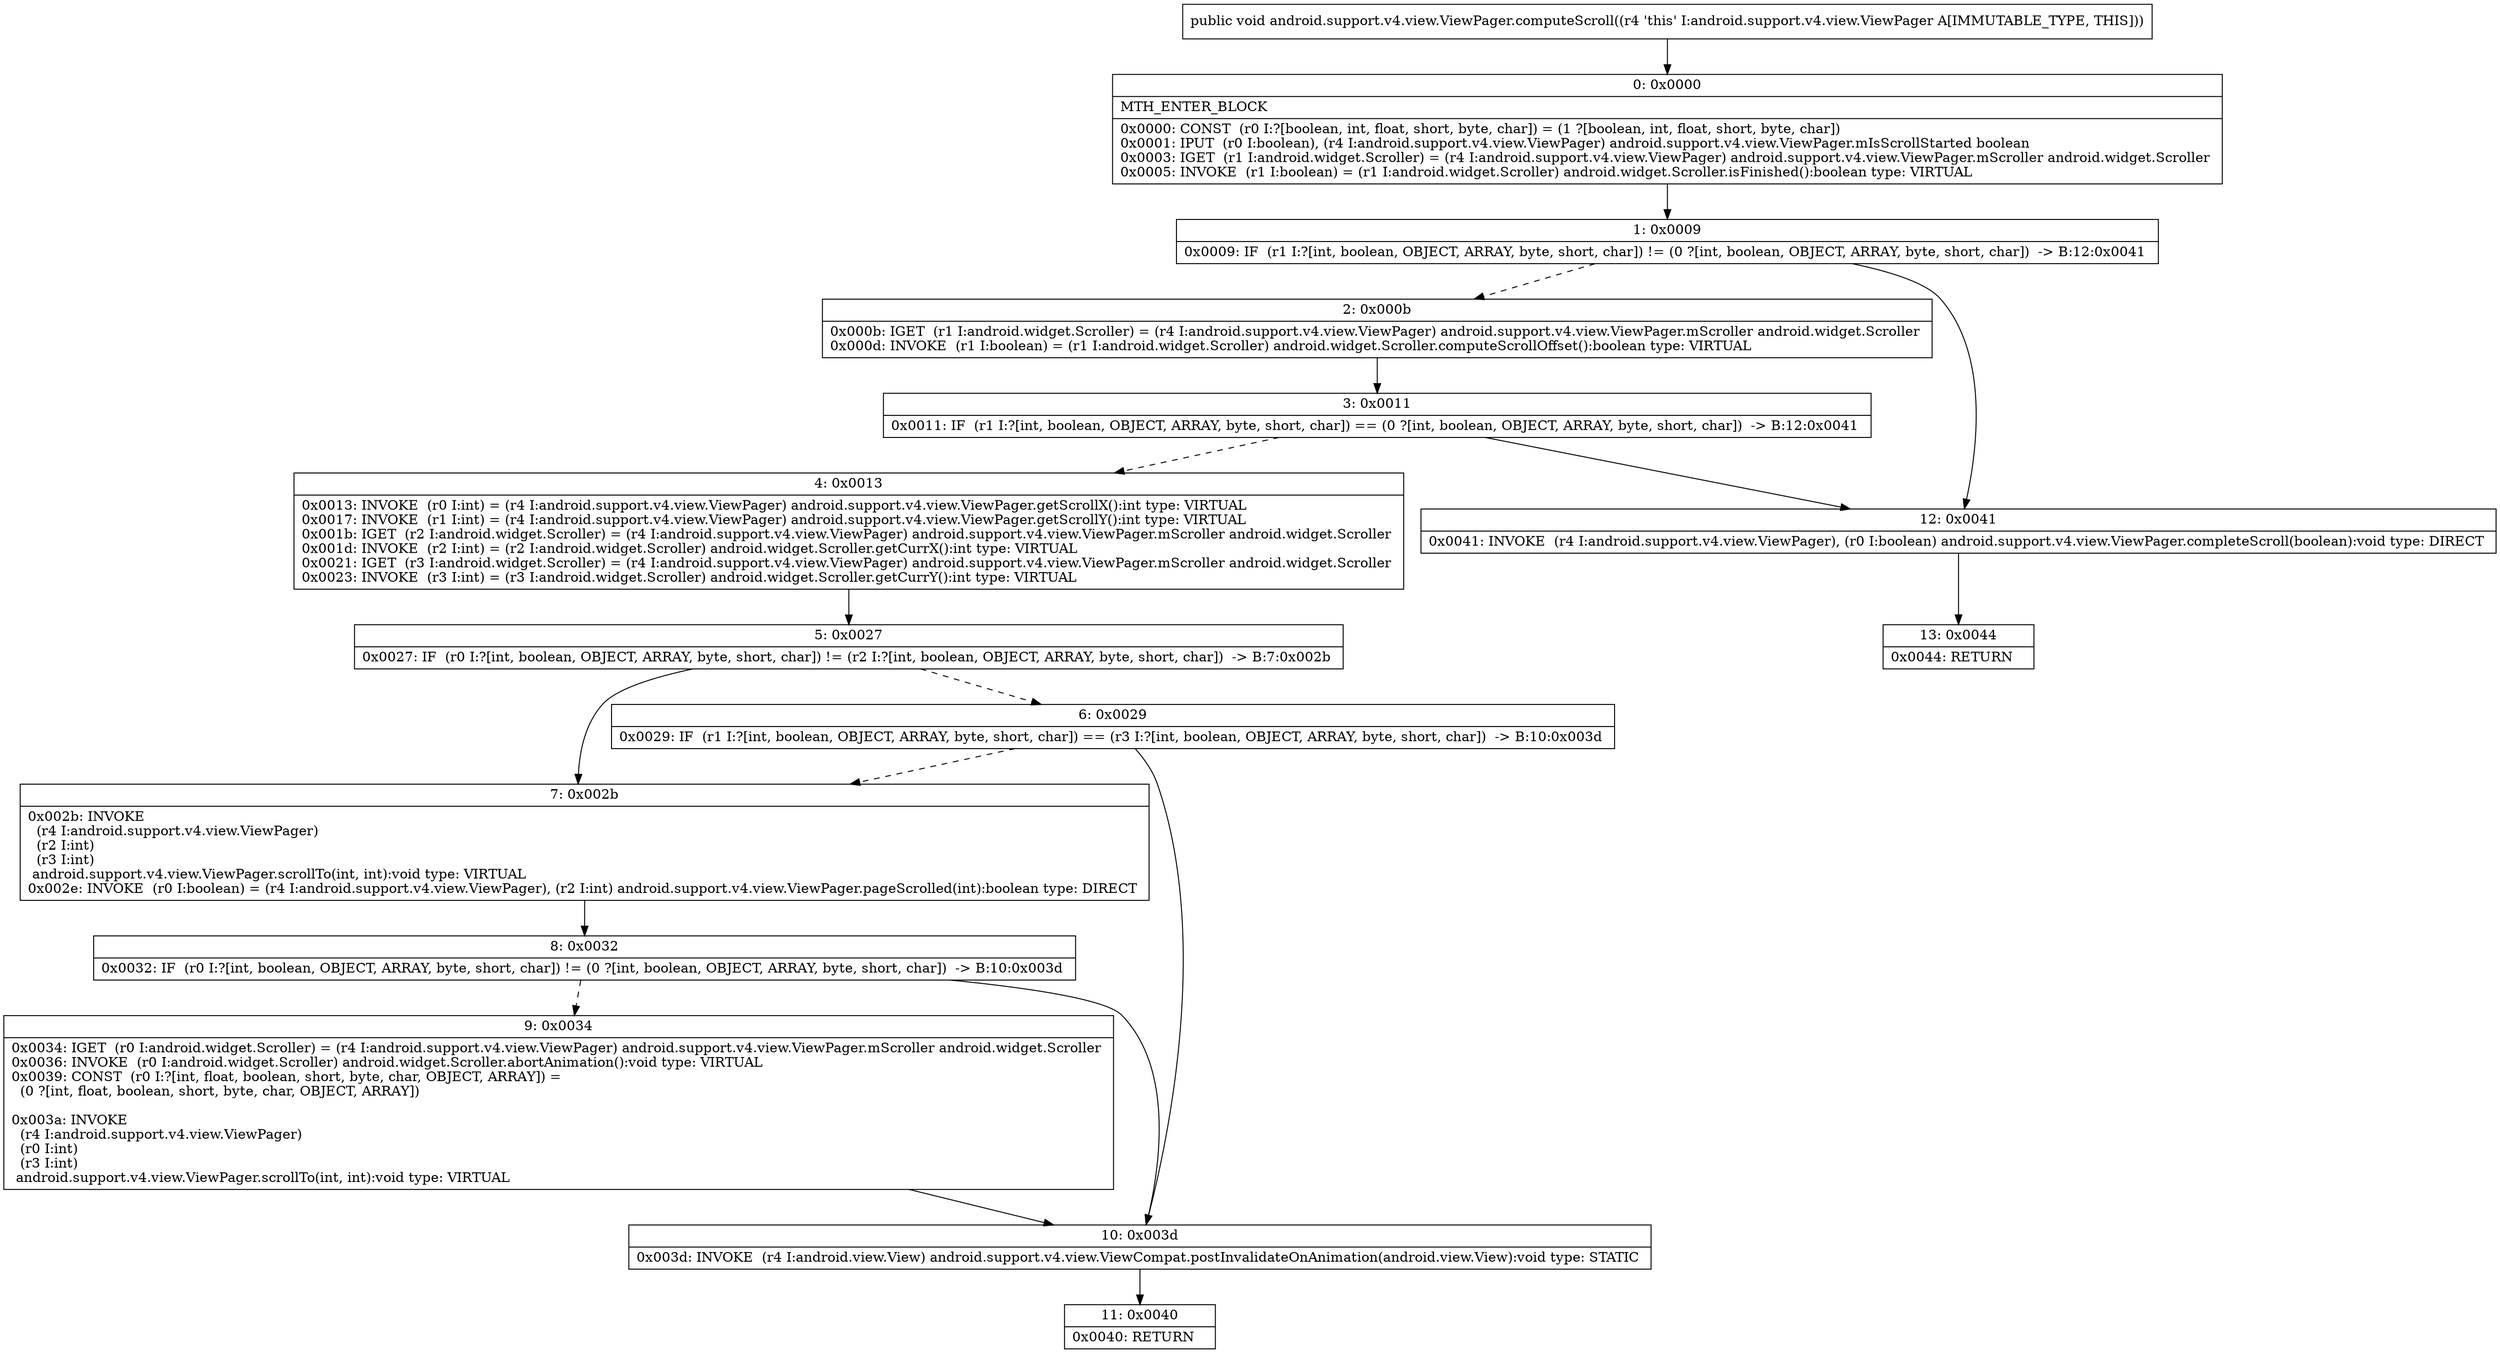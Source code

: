 digraph "CFG forandroid.support.v4.view.ViewPager.computeScroll()V" {
Node_0 [shape=record,label="{0\:\ 0x0000|MTH_ENTER_BLOCK\l|0x0000: CONST  (r0 I:?[boolean, int, float, short, byte, char]) = (1 ?[boolean, int, float, short, byte, char]) \l0x0001: IPUT  (r0 I:boolean), (r4 I:android.support.v4.view.ViewPager) android.support.v4.view.ViewPager.mIsScrollStarted boolean \l0x0003: IGET  (r1 I:android.widget.Scroller) = (r4 I:android.support.v4.view.ViewPager) android.support.v4.view.ViewPager.mScroller android.widget.Scroller \l0x0005: INVOKE  (r1 I:boolean) = (r1 I:android.widget.Scroller) android.widget.Scroller.isFinished():boolean type: VIRTUAL \l}"];
Node_1 [shape=record,label="{1\:\ 0x0009|0x0009: IF  (r1 I:?[int, boolean, OBJECT, ARRAY, byte, short, char]) != (0 ?[int, boolean, OBJECT, ARRAY, byte, short, char])  \-\> B:12:0x0041 \l}"];
Node_2 [shape=record,label="{2\:\ 0x000b|0x000b: IGET  (r1 I:android.widget.Scroller) = (r4 I:android.support.v4.view.ViewPager) android.support.v4.view.ViewPager.mScroller android.widget.Scroller \l0x000d: INVOKE  (r1 I:boolean) = (r1 I:android.widget.Scroller) android.widget.Scroller.computeScrollOffset():boolean type: VIRTUAL \l}"];
Node_3 [shape=record,label="{3\:\ 0x0011|0x0011: IF  (r1 I:?[int, boolean, OBJECT, ARRAY, byte, short, char]) == (0 ?[int, boolean, OBJECT, ARRAY, byte, short, char])  \-\> B:12:0x0041 \l}"];
Node_4 [shape=record,label="{4\:\ 0x0013|0x0013: INVOKE  (r0 I:int) = (r4 I:android.support.v4.view.ViewPager) android.support.v4.view.ViewPager.getScrollX():int type: VIRTUAL \l0x0017: INVOKE  (r1 I:int) = (r4 I:android.support.v4.view.ViewPager) android.support.v4.view.ViewPager.getScrollY():int type: VIRTUAL \l0x001b: IGET  (r2 I:android.widget.Scroller) = (r4 I:android.support.v4.view.ViewPager) android.support.v4.view.ViewPager.mScroller android.widget.Scroller \l0x001d: INVOKE  (r2 I:int) = (r2 I:android.widget.Scroller) android.widget.Scroller.getCurrX():int type: VIRTUAL \l0x0021: IGET  (r3 I:android.widget.Scroller) = (r4 I:android.support.v4.view.ViewPager) android.support.v4.view.ViewPager.mScroller android.widget.Scroller \l0x0023: INVOKE  (r3 I:int) = (r3 I:android.widget.Scroller) android.widget.Scroller.getCurrY():int type: VIRTUAL \l}"];
Node_5 [shape=record,label="{5\:\ 0x0027|0x0027: IF  (r0 I:?[int, boolean, OBJECT, ARRAY, byte, short, char]) != (r2 I:?[int, boolean, OBJECT, ARRAY, byte, short, char])  \-\> B:7:0x002b \l}"];
Node_6 [shape=record,label="{6\:\ 0x0029|0x0029: IF  (r1 I:?[int, boolean, OBJECT, ARRAY, byte, short, char]) == (r3 I:?[int, boolean, OBJECT, ARRAY, byte, short, char])  \-\> B:10:0x003d \l}"];
Node_7 [shape=record,label="{7\:\ 0x002b|0x002b: INVOKE  \l  (r4 I:android.support.v4.view.ViewPager)\l  (r2 I:int)\l  (r3 I:int)\l android.support.v4.view.ViewPager.scrollTo(int, int):void type: VIRTUAL \l0x002e: INVOKE  (r0 I:boolean) = (r4 I:android.support.v4.view.ViewPager), (r2 I:int) android.support.v4.view.ViewPager.pageScrolled(int):boolean type: DIRECT \l}"];
Node_8 [shape=record,label="{8\:\ 0x0032|0x0032: IF  (r0 I:?[int, boolean, OBJECT, ARRAY, byte, short, char]) != (0 ?[int, boolean, OBJECT, ARRAY, byte, short, char])  \-\> B:10:0x003d \l}"];
Node_9 [shape=record,label="{9\:\ 0x0034|0x0034: IGET  (r0 I:android.widget.Scroller) = (r4 I:android.support.v4.view.ViewPager) android.support.v4.view.ViewPager.mScroller android.widget.Scroller \l0x0036: INVOKE  (r0 I:android.widget.Scroller) android.widget.Scroller.abortAnimation():void type: VIRTUAL \l0x0039: CONST  (r0 I:?[int, float, boolean, short, byte, char, OBJECT, ARRAY]) = \l  (0 ?[int, float, boolean, short, byte, char, OBJECT, ARRAY])\l \l0x003a: INVOKE  \l  (r4 I:android.support.v4.view.ViewPager)\l  (r0 I:int)\l  (r3 I:int)\l android.support.v4.view.ViewPager.scrollTo(int, int):void type: VIRTUAL \l}"];
Node_10 [shape=record,label="{10\:\ 0x003d|0x003d: INVOKE  (r4 I:android.view.View) android.support.v4.view.ViewCompat.postInvalidateOnAnimation(android.view.View):void type: STATIC \l}"];
Node_11 [shape=record,label="{11\:\ 0x0040|0x0040: RETURN   \l}"];
Node_12 [shape=record,label="{12\:\ 0x0041|0x0041: INVOKE  (r4 I:android.support.v4.view.ViewPager), (r0 I:boolean) android.support.v4.view.ViewPager.completeScroll(boolean):void type: DIRECT \l}"];
Node_13 [shape=record,label="{13\:\ 0x0044|0x0044: RETURN   \l}"];
MethodNode[shape=record,label="{public void android.support.v4.view.ViewPager.computeScroll((r4 'this' I:android.support.v4.view.ViewPager A[IMMUTABLE_TYPE, THIS])) }"];
MethodNode -> Node_0;
Node_0 -> Node_1;
Node_1 -> Node_2[style=dashed];
Node_1 -> Node_12;
Node_2 -> Node_3;
Node_3 -> Node_4[style=dashed];
Node_3 -> Node_12;
Node_4 -> Node_5;
Node_5 -> Node_6[style=dashed];
Node_5 -> Node_7;
Node_6 -> Node_7[style=dashed];
Node_6 -> Node_10;
Node_7 -> Node_8;
Node_8 -> Node_9[style=dashed];
Node_8 -> Node_10;
Node_9 -> Node_10;
Node_10 -> Node_11;
Node_12 -> Node_13;
}


